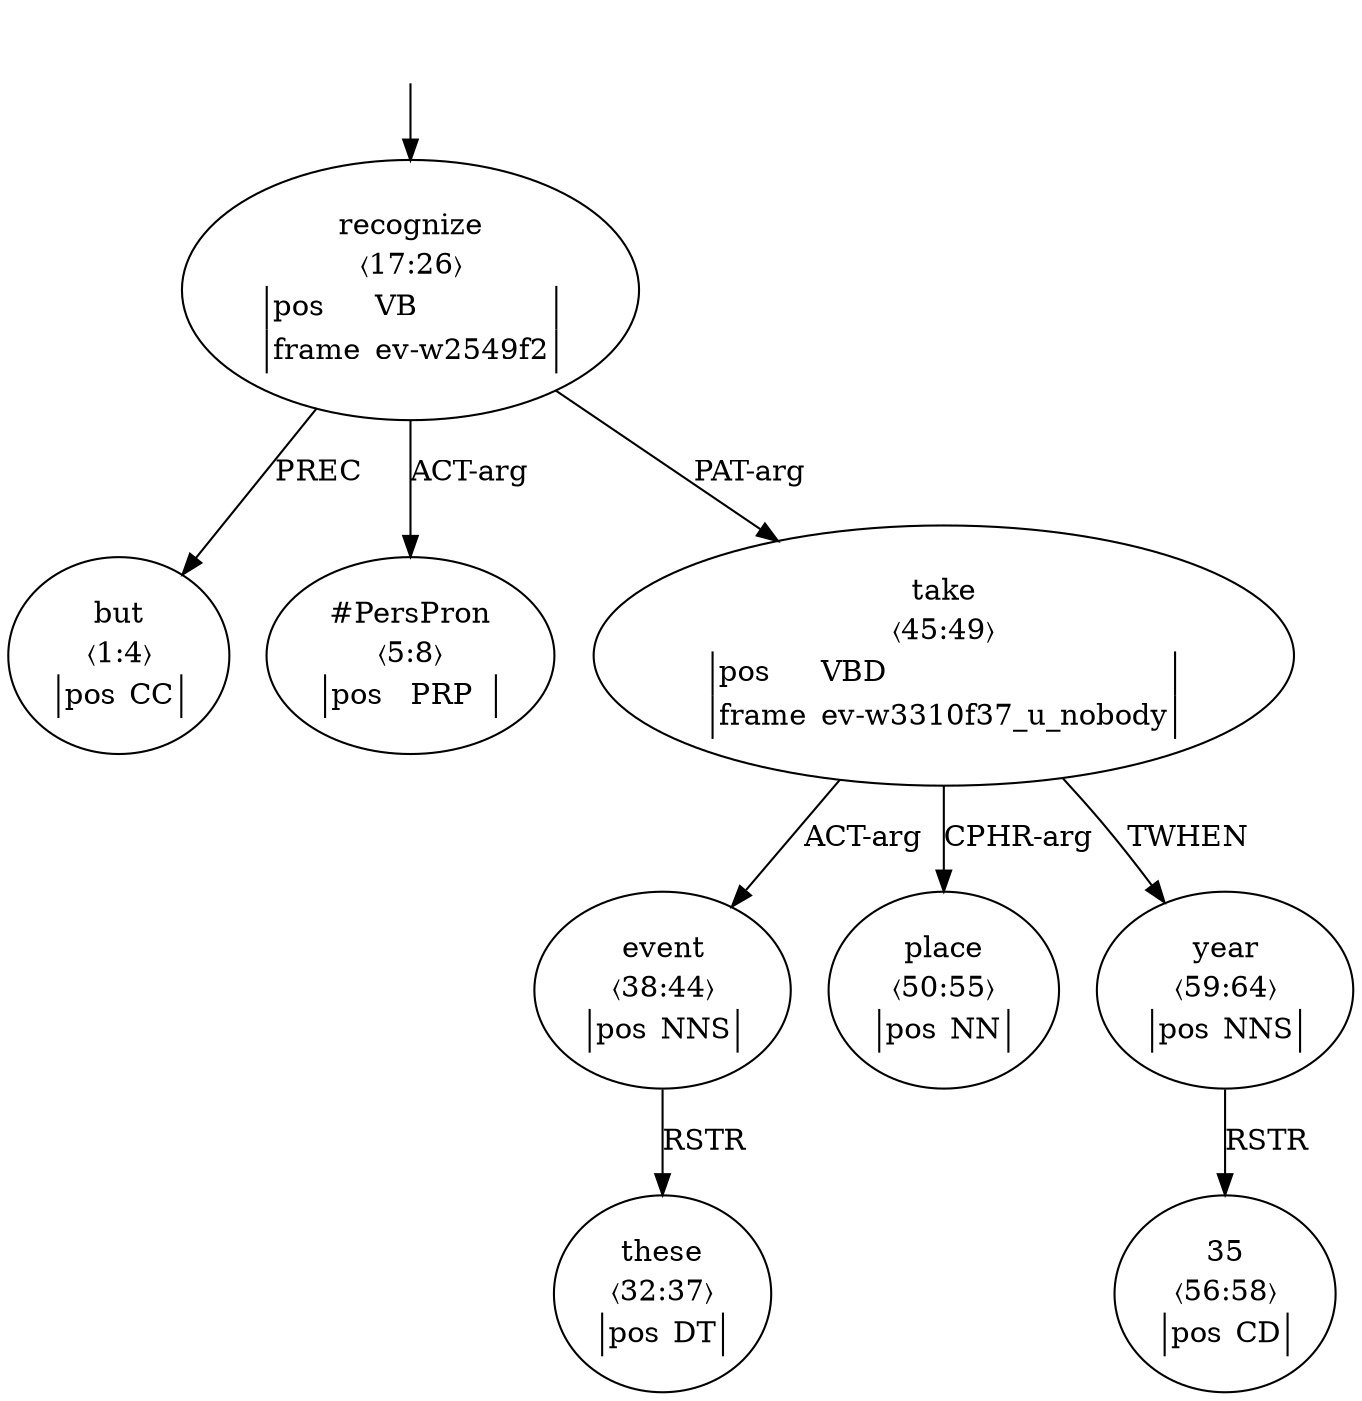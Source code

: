 digraph "20003029" {
  top [ style=invis ];
  top -> 5;
  1 [ label=<<table align="center" border="0" cellspacing="0"><tr><td colspan="2">but</td></tr><tr><td colspan="2">〈1:4〉</td></tr><tr><td sides="l" border="1" align="left">pos</td><td sides="r" border="1" align="left">CC</td></tr></table>> ];
  2 [ label=<<table align="center" border="0" cellspacing="0"><tr><td colspan="2">#PersPron</td></tr><tr><td colspan="2">〈5:8〉</td></tr><tr><td sides="l" border="1" align="left">pos</td><td sides="r" border="1" align="left">PRP</td></tr></table>> ];
  5 [ label=<<table align="center" border="0" cellspacing="0"><tr><td colspan="2">recognize</td></tr><tr><td colspan="2">〈17:26〉</td></tr><tr><td sides="l" border="1" align="left">pos</td><td sides="r" border="1" align="left">VB</td></tr><tr><td sides="l" border="1" align="left">frame</td><td sides="r" border="1" align="left">ev-w2549f2</td></tr></table>> ];
  7 [ label=<<table align="center" border="0" cellspacing="0"><tr><td colspan="2">these</td></tr><tr><td colspan="2">〈32:37〉</td></tr><tr><td sides="l" border="1" align="left">pos</td><td sides="r" border="1" align="left">DT</td></tr></table>> ];
  8 [ label=<<table align="center" border="0" cellspacing="0"><tr><td colspan="2">event</td></tr><tr><td colspan="2">〈38:44〉</td></tr><tr><td sides="l" border="1" align="left">pos</td><td sides="r" border="1" align="left">NNS</td></tr></table>> ];
  9 [ label=<<table align="center" border="0" cellspacing="0"><tr><td colspan="2">take</td></tr><tr><td colspan="2">〈45:49〉</td></tr><tr><td sides="l" border="1" align="left">pos</td><td sides="r" border="1" align="left">VBD</td></tr><tr><td sides="l" border="1" align="left">frame</td><td sides="r" border="1" align="left">ev-w3310f37_u_nobody</td></tr></table>> ];
  10 [ label=<<table align="center" border="0" cellspacing="0"><tr><td colspan="2">place</td></tr><tr><td colspan="2">〈50:55〉</td></tr><tr><td sides="l" border="1" align="left">pos</td><td sides="r" border="1" align="left">NN</td></tr></table>> ];
  11 [ label=<<table align="center" border="0" cellspacing="0"><tr><td colspan="2">35</td></tr><tr><td colspan="2">〈56:58〉</td></tr><tr><td sides="l" border="1" align="left">pos</td><td sides="r" border="1" align="left">CD</td></tr></table>> ];
  12 [ label=<<table align="center" border="0" cellspacing="0"><tr><td colspan="2">year</td></tr><tr><td colspan="2">〈59:64〉</td></tr><tr><td sides="l" border="1" align="left">pos</td><td sides="r" border="1" align="left">NNS</td></tr></table>> ];
  9 -> 10 [ label="CPHR-arg" ];
  8 -> 7 [ label="RSTR" ];
  12 -> 11 [ label="RSTR" ];
  5 -> 2 [ label="ACT-arg" ];
  9 -> 8 [ label="ACT-arg" ];
  5 -> 9 [ label="PAT-arg" ];
  5 -> 1 [ label="PREC" ];
  9 -> 12 [ label="TWHEN" ];
}

